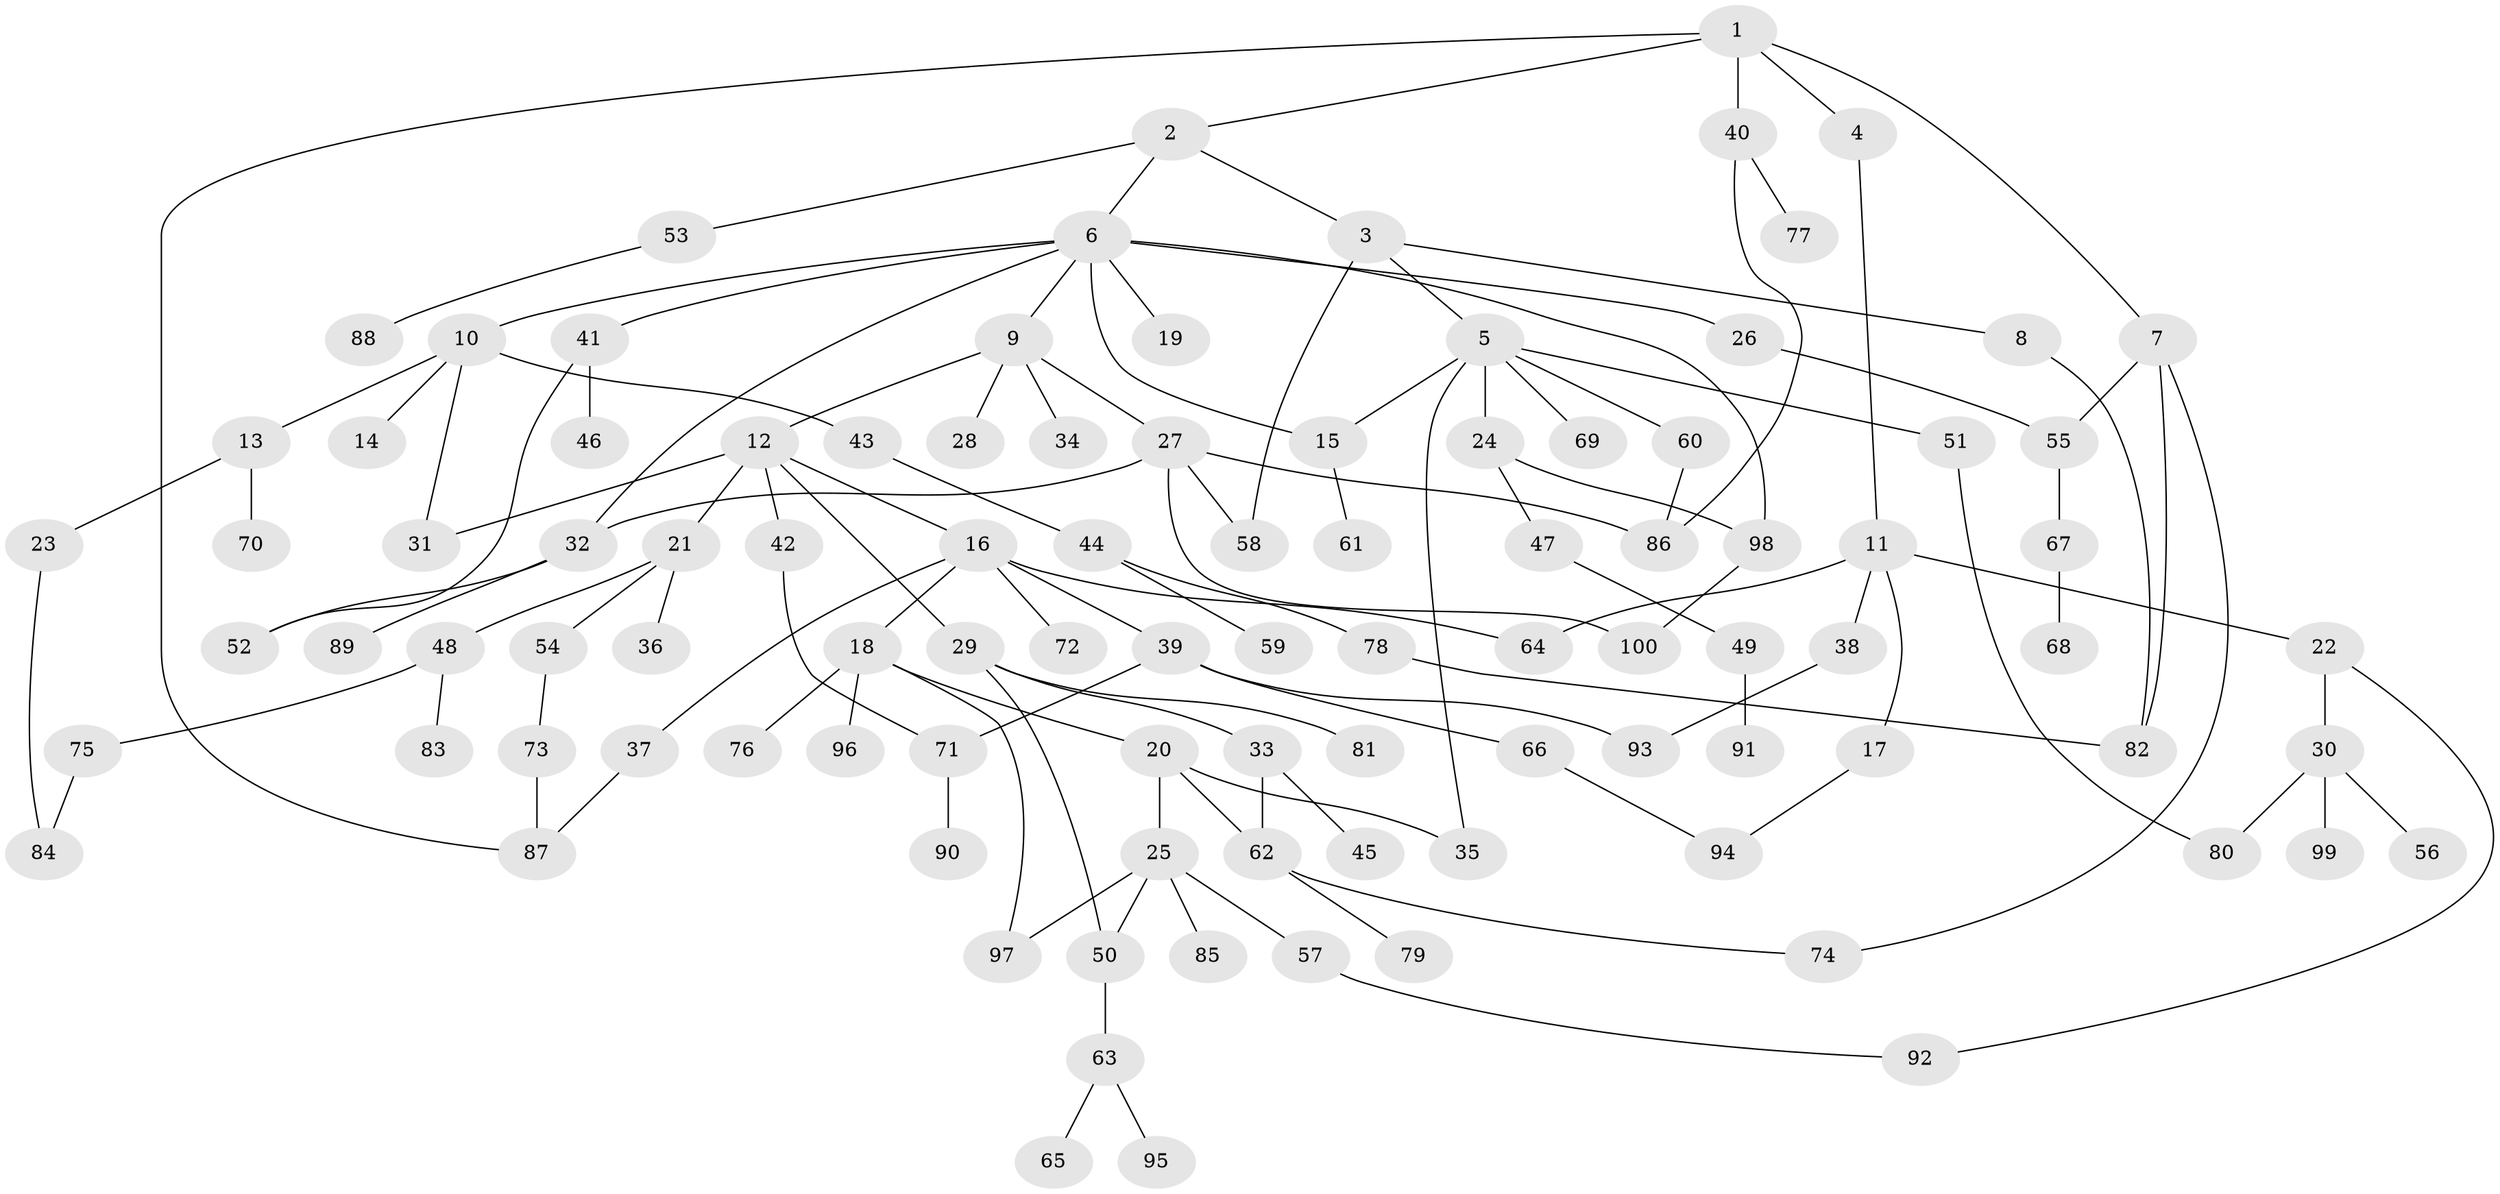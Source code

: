 // Generated by graph-tools (version 1.1) at 2025/11/02/21/25 10:11:06]
// undirected, 100 vertices, 125 edges
graph export_dot {
graph [start="1"]
  node [color=gray90,style=filled];
  1;
  2;
  3;
  4;
  5;
  6;
  7;
  8;
  9;
  10;
  11;
  12;
  13;
  14;
  15;
  16;
  17;
  18;
  19;
  20;
  21;
  22;
  23;
  24;
  25;
  26;
  27;
  28;
  29;
  30;
  31;
  32;
  33;
  34;
  35;
  36;
  37;
  38;
  39;
  40;
  41;
  42;
  43;
  44;
  45;
  46;
  47;
  48;
  49;
  50;
  51;
  52;
  53;
  54;
  55;
  56;
  57;
  58;
  59;
  60;
  61;
  62;
  63;
  64;
  65;
  66;
  67;
  68;
  69;
  70;
  71;
  72;
  73;
  74;
  75;
  76;
  77;
  78;
  79;
  80;
  81;
  82;
  83;
  84;
  85;
  86;
  87;
  88;
  89;
  90;
  91;
  92;
  93;
  94;
  95;
  96;
  97;
  98;
  99;
  100;
  1 -- 2;
  1 -- 4;
  1 -- 7;
  1 -- 40;
  1 -- 87;
  2 -- 3;
  2 -- 6;
  2 -- 53;
  3 -- 5;
  3 -- 8;
  3 -- 58;
  4 -- 11;
  5 -- 24;
  5 -- 51;
  5 -- 60;
  5 -- 69;
  5 -- 35;
  5 -- 15;
  6 -- 9;
  6 -- 10;
  6 -- 15;
  6 -- 19;
  6 -- 26;
  6 -- 41;
  6 -- 98;
  6 -- 32;
  7 -- 82;
  7 -- 55;
  7 -- 74;
  8 -- 82;
  9 -- 12;
  9 -- 27;
  9 -- 28;
  9 -- 34;
  10 -- 13;
  10 -- 14;
  10 -- 31;
  10 -- 43;
  11 -- 17;
  11 -- 22;
  11 -- 38;
  11 -- 64;
  12 -- 16;
  12 -- 21;
  12 -- 29;
  12 -- 42;
  12 -- 31;
  13 -- 23;
  13 -- 70;
  15 -- 61;
  16 -- 18;
  16 -- 37;
  16 -- 39;
  16 -- 64;
  16 -- 72;
  17 -- 94;
  18 -- 20;
  18 -- 76;
  18 -- 96;
  18 -- 97;
  20 -- 25;
  20 -- 35;
  20 -- 62;
  21 -- 36;
  21 -- 48;
  21 -- 54;
  22 -- 30;
  22 -- 92;
  23 -- 84;
  24 -- 47;
  24 -- 98;
  25 -- 50;
  25 -- 57;
  25 -- 85;
  25 -- 97;
  26 -- 55;
  27 -- 32;
  27 -- 58;
  27 -- 100;
  27 -- 86;
  29 -- 33;
  29 -- 81;
  29 -- 50;
  30 -- 56;
  30 -- 80;
  30 -- 99;
  32 -- 52;
  32 -- 89;
  33 -- 45;
  33 -- 62;
  37 -- 87;
  38 -- 93;
  39 -- 66;
  39 -- 71;
  39 -- 93;
  40 -- 77;
  40 -- 86;
  41 -- 46;
  41 -- 52;
  42 -- 71;
  43 -- 44;
  44 -- 59;
  44 -- 78;
  47 -- 49;
  48 -- 75;
  48 -- 83;
  49 -- 91;
  50 -- 63;
  51 -- 80;
  53 -- 88;
  54 -- 73;
  55 -- 67;
  57 -- 92;
  60 -- 86;
  62 -- 74;
  62 -- 79;
  63 -- 65;
  63 -- 95;
  66 -- 94;
  67 -- 68;
  71 -- 90;
  73 -- 87;
  75 -- 84;
  78 -- 82;
  98 -- 100;
}
